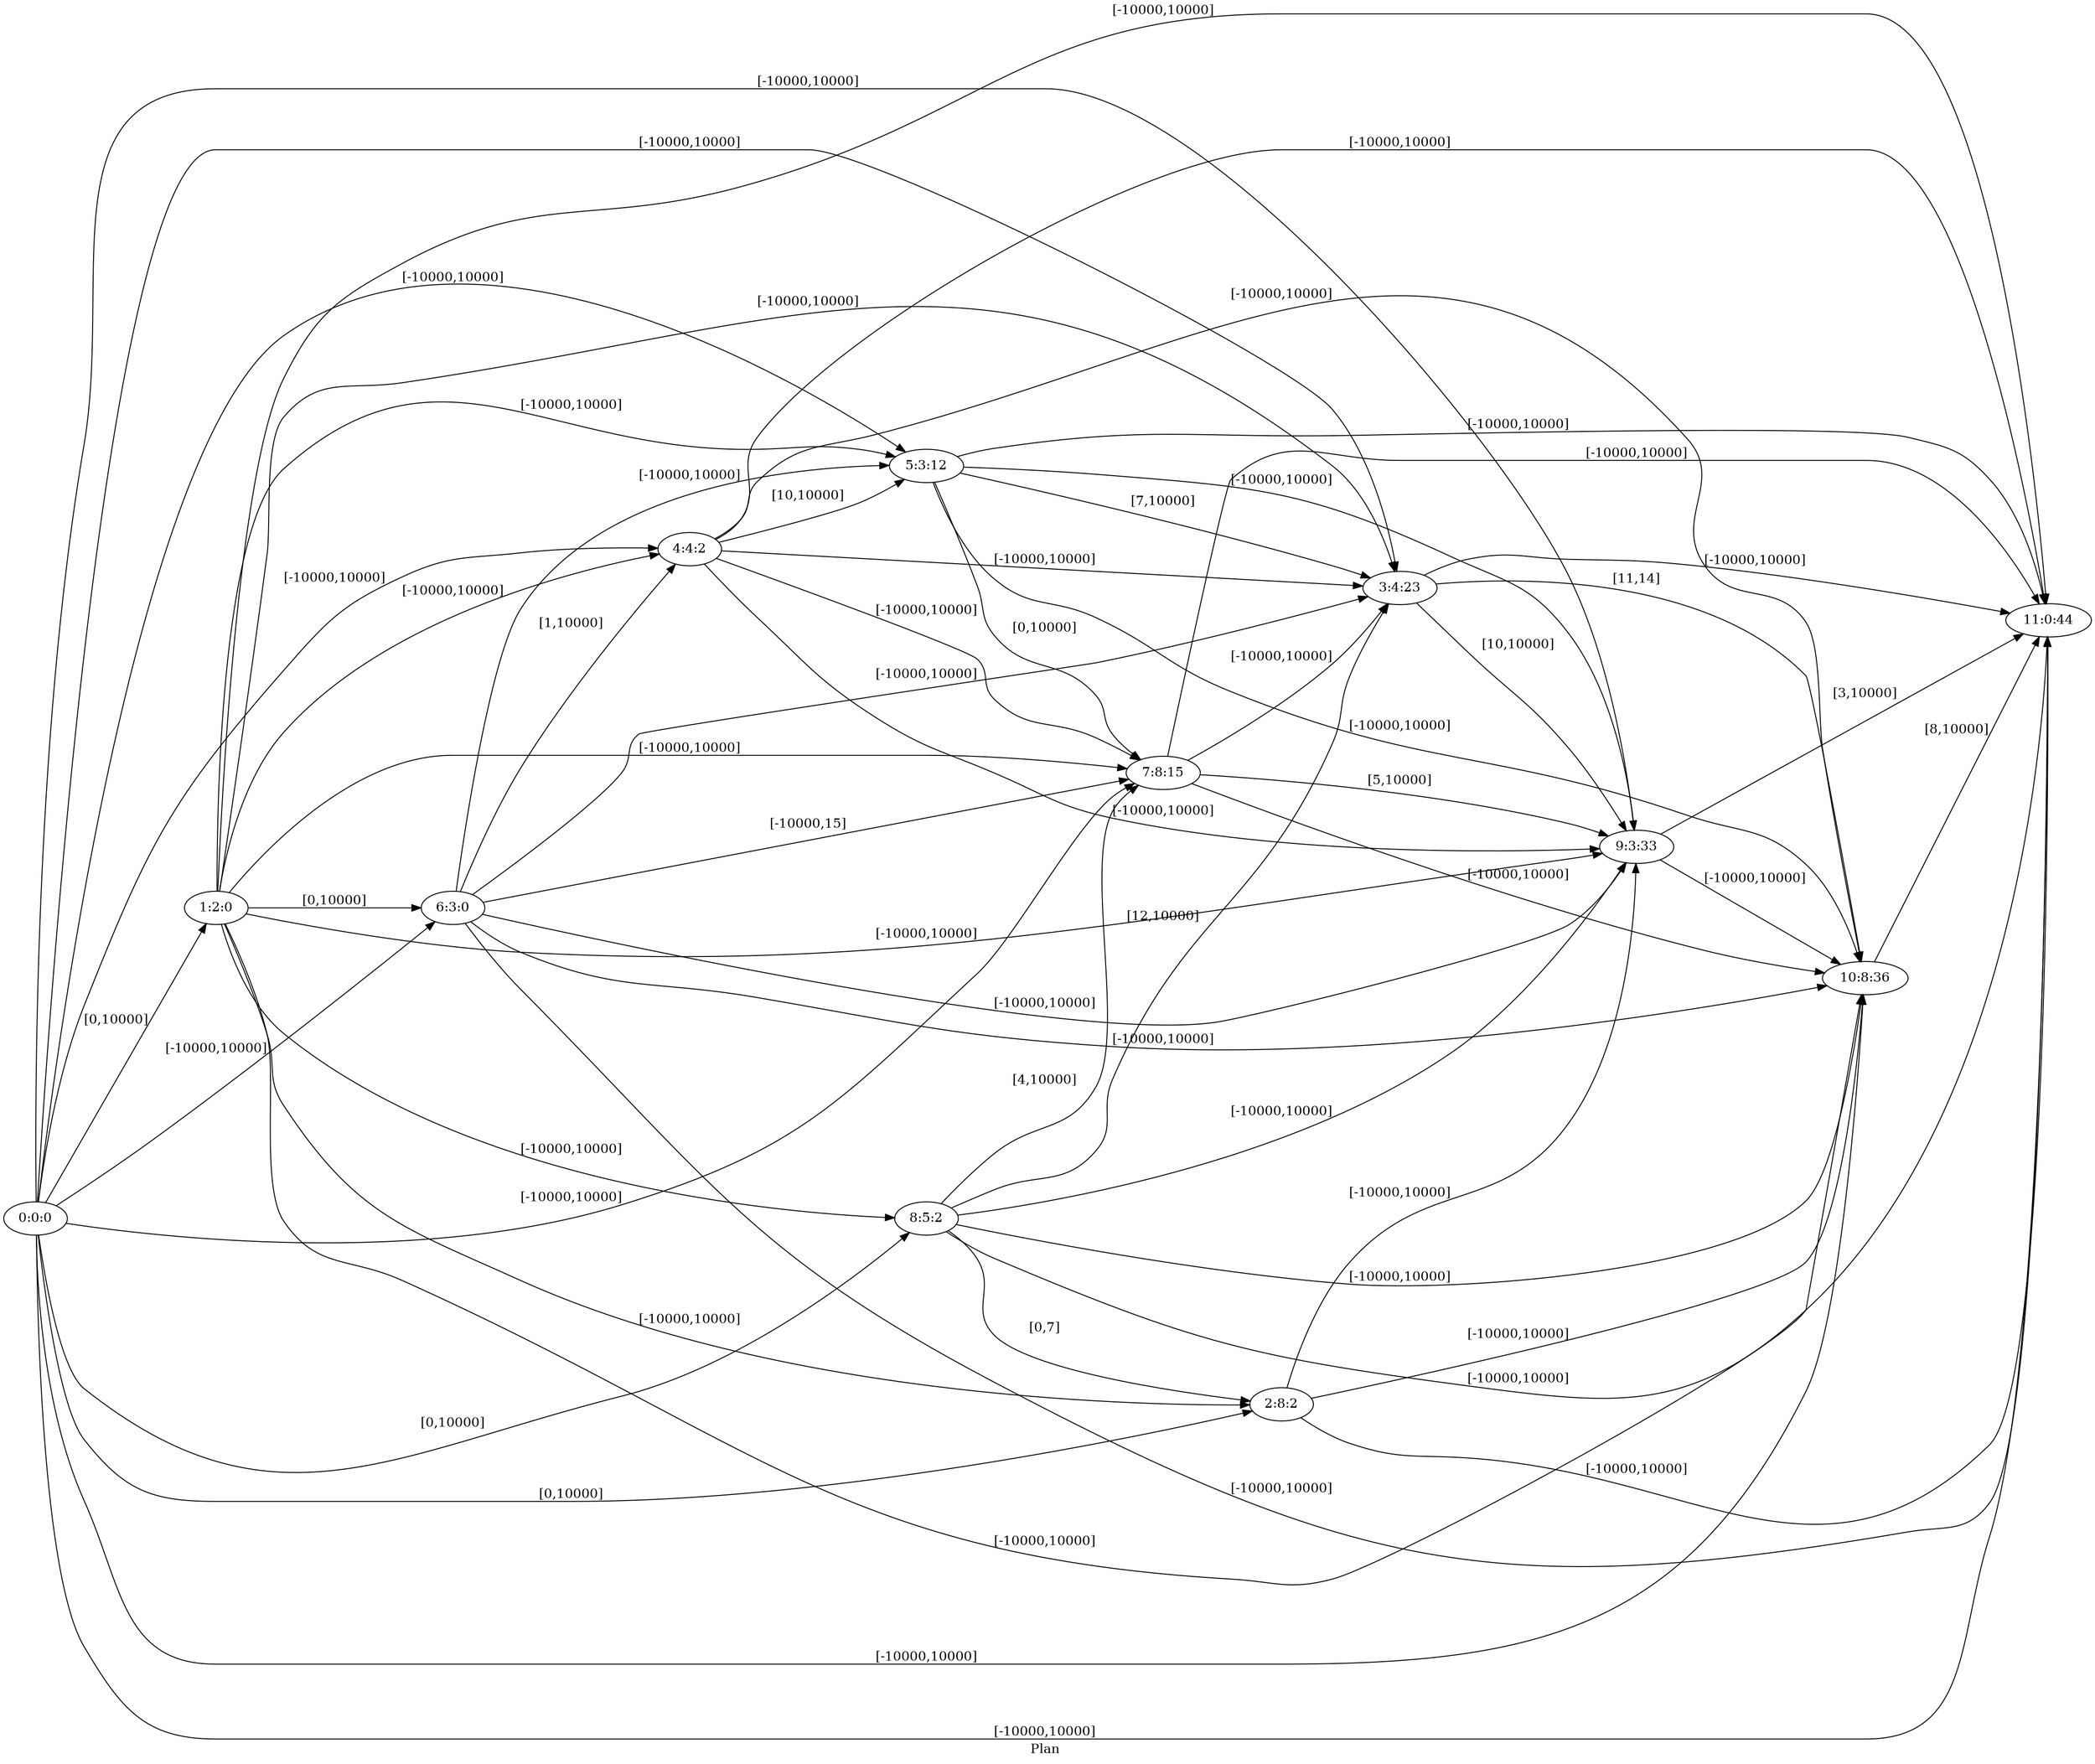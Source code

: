 digraph G {
 rankdir = LR;
 nodesep = .45; 
 size = 30;
label="Plan ";
 fldt = 0.567609;
"0:0:0"->"1:2:0"[ label = "[0,10000]"];
"0:0:0"->"2:8:2"[ label = "[0,10000]"];
"0:0:0"->"3:4:23"[ label = "[-10000,10000]"];
"0:0:0"->"4:4:2"[ label = "[-10000,10000]"];
"0:0:0"->"5:3:12"[ label = "[-10000,10000]"];
"0:0:0"->"6:3:0"[ label = "[-10000,10000]"];
"0:0:0"->"7:8:15"[ label = "[-10000,10000]"];
"0:0:0"->"8:5:2"[ label = "[0,10000]"];
"0:0:0"->"9:3:33"[ label = "[-10000,10000]"];
"0:0:0"->"10:8:36"[ label = "[-10000,10000]"];
"0:0:0"->"11:0:44"[ label = "[-10000,10000]"];
"1:2:0"->"2:8:2"[ label = "[-10000,10000]"];
"1:2:0"->"3:4:23"[ label = "[-10000,10000]"];
"1:2:0"->"4:4:2"[ label = "[-10000,10000]"];
"1:2:0"->"5:3:12"[ label = "[-10000,10000]"];
"1:2:0"->"6:3:0"[ label = "[0,10000]"];
"1:2:0"->"7:8:15"[ label = "[-10000,10000]"];
"1:2:0"->"8:5:2"[ label = "[-10000,10000]"];
"1:2:0"->"9:3:33"[ label = "[-10000,10000]"];
"1:2:0"->"10:8:36"[ label = "[-10000,10000]"];
"1:2:0"->"11:0:44"[ label = "[-10000,10000]"];
"2:8:2"->"9:3:33"[ label = "[-10000,10000]"];
"2:8:2"->"10:8:36"[ label = "[-10000,10000]"];
"2:8:2"->"11:0:44"[ label = "[-10000,10000]"];
"3:4:23"->"9:3:33"[ label = "[10,10000]"];
"3:4:23"->"10:8:36"[ label = "[11,14]"];
"3:4:23"->"11:0:44"[ label = "[-10000,10000]"];
"4:4:2"->"3:4:23"[ label = "[-10000,10000]"];
"4:4:2"->"5:3:12"[ label = "[10,10000]"];
"4:4:2"->"7:8:15"[ label = "[-10000,10000]"];
"4:4:2"->"9:3:33"[ label = "[-10000,10000]"];
"4:4:2"->"10:8:36"[ label = "[-10000,10000]"];
"4:4:2"->"11:0:44"[ label = "[-10000,10000]"];
"5:3:12"->"3:4:23"[ label = "[7,10000]"];
"5:3:12"->"7:8:15"[ label = "[0,10000]"];
"5:3:12"->"9:3:33"[ label = "[-10000,10000]"];
"5:3:12"->"10:8:36"[ label = "[-10000,10000]"];
"5:3:12"->"11:0:44"[ label = "[-10000,10000]"];
"6:3:0"->"3:4:23"[ label = "[-10000,10000]"];
"6:3:0"->"4:4:2"[ label = "[1,10000]"];
"6:3:0"->"5:3:12"[ label = "[-10000,10000]"];
"6:3:0"->"7:8:15"[ label = "[-10000,15]"];
"6:3:0"->"9:3:33"[ label = "[-10000,10000]"];
"6:3:0"->"10:8:36"[ label = "[-10000,10000]"];
"6:3:0"->"11:0:44"[ label = "[-10000,10000]"];
"7:8:15"->"3:4:23"[ label = "[-10000,10000]"];
"7:8:15"->"9:3:33"[ label = "[5,10000]"];
"7:8:15"->"10:8:36"[ label = "[-10000,10000]"];
"7:8:15"->"11:0:44"[ label = "[-10000,10000]"];
"8:5:2"->"2:8:2"[ label = "[0,7]"];
"8:5:2"->"3:4:23"[ label = "[12,10000]"];
"8:5:2"->"7:8:15"[ label = "[4,10000]"];
"8:5:2"->"9:3:33"[ label = "[-10000,10000]"];
"8:5:2"->"10:8:36"[ label = "[-10000,10000]"];
"8:5:2"->"11:0:44"[ label = "[-10000,10000]"];
"9:3:33"->"10:8:36"[ label = "[-10000,10000]"];
"9:3:33"->"11:0:44"[ label = "[3,10000]"];
"10:8:36"->"11:0:44"[ label = "[8,10000]"];
}
